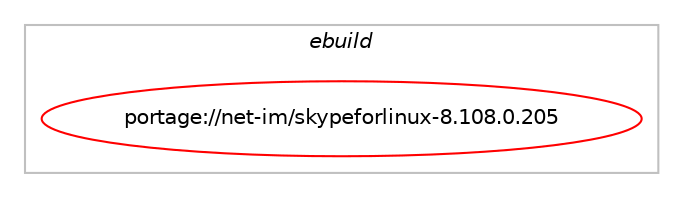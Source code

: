 digraph prolog {

# *************
# Graph options
# *************

newrank=true;
concentrate=true;
compound=true;
graph [rankdir=LR,fontname=Helvetica,fontsize=10,ranksep=1.5];#, ranksep=2.5, nodesep=0.2];
edge  [arrowhead=vee];
node  [fontname=Helvetica,fontsize=10];

# **********
# The ebuild
# **********

subgraph cluster_leftcol {
color=gray;
label=<<i>ebuild</i>>;
id [label="portage://net-im/skypeforlinux-8.108.0.205", color=red, width=4, href="../net-im/skypeforlinux-8.108.0.205.svg"];
}

# ****************
# The dependencies
# ****************

subgraph cluster_midcol {
color=gray;
label=<<i>dependencies</i>>;
subgraph cluster_compile {
fillcolor="#eeeeee";
style=filled;
label=<<i>compile</i>>;
}
subgraph cluster_compileandrun {
fillcolor="#eeeeee";
style=filled;
label=<<i>compile and run</i>>;
}
subgraph cluster_run {
fillcolor="#eeeeee";
style=filled;
label=<<i>run</i>>;
# *** BEGIN UNKNOWN DEPENDENCY TYPE (TODO) ***
# id -> equal(use_conditional_group(positive,selinux,portage://net-im/skypeforlinux-8.108.0.205,[package_dependency(portage://net-im/skypeforlinux-8.108.0.205,run,no,sec-policy,selinux-skype,none,[,,],[],[])]))
# *** END UNKNOWN DEPENDENCY TYPE (TODO) ***

# *** BEGIN UNKNOWN DEPENDENCY TYPE (TODO) ***
# id -> equal(package_dependency(portage://net-im/skypeforlinux-8.108.0.205,run,no,app-accessibility,at-spi2-core,none,[,,],[slot(2)],[use(optenable(abi_x86_64),negative)]))
# *** END UNKNOWN DEPENDENCY TYPE (TODO) ***

# *** BEGIN UNKNOWN DEPENDENCY TYPE (TODO) ***
# id -> equal(package_dependency(portage://net-im/skypeforlinux-8.108.0.205,run,no,app-crypt,libsecret,none,[,,],[],[use(optenable(abi_x86_64),negative)]))
# *** END UNKNOWN DEPENDENCY TYPE (TODO) ***

# *** BEGIN UNKNOWN DEPENDENCY TYPE (TODO) ***
# id -> equal(package_dependency(portage://net-im/skypeforlinux-8.108.0.205,run,no,dev-libs,expat,none,[,,],[],[use(optenable(abi_x86_64),negative)]))
# *** END UNKNOWN DEPENDENCY TYPE (TODO) ***

# *** BEGIN UNKNOWN DEPENDENCY TYPE (TODO) ***
# id -> equal(package_dependency(portage://net-im/skypeforlinux-8.108.0.205,run,no,dev-libs,glib,none,[,,],[slot(2)],[use(optenable(abi_x86_64),negative)]))
# *** END UNKNOWN DEPENDENCY TYPE (TODO) ***

# *** BEGIN UNKNOWN DEPENDENCY TYPE (TODO) ***
# id -> equal(package_dependency(portage://net-im/skypeforlinux-8.108.0.205,run,no,dev-libs,nspr,none,[,,],[],[use(optenable(abi_x86_64),negative)]))
# *** END UNKNOWN DEPENDENCY TYPE (TODO) ***

# *** BEGIN UNKNOWN DEPENDENCY TYPE (TODO) ***
# id -> equal(package_dependency(portage://net-im/skypeforlinux-8.108.0.205,run,no,dev-libs,nss,none,[,,],[],[use(optenable(abi_x86_64),negative)]))
# *** END UNKNOWN DEPENDENCY TYPE (TODO) ***

# *** BEGIN UNKNOWN DEPENDENCY TYPE (TODO) ***
# id -> equal(package_dependency(portage://net-im/skypeforlinux-8.108.0.205,run,no,media-libs,alsa-lib,none,[,,],[],[use(optenable(abi_x86_64),negative)]))
# *** END UNKNOWN DEPENDENCY TYPE (TODO) ***

# *** BEGIN UNKNOWN DEPENDENCY TYPE (TODO) ***
# id -> equal(package_dependency(portage://net-im/skypeforlinux-8.108.0.205,run,no,media-libs,fontconfig,none,[,,],[slot(1.0)],[use(optenable(abi_x86_64),negative)]))
# *** END UNKNOWN DEPENDENCY TYPE (TODO) ***

# *** BEGIN UNKNOWN DEPENDENCY TYPE (TODO) ***
# id -> equal(package_dependency(portage://net-im/skypeforlinux-8.108.0.205,run,no,media-libs,freetype,none,[,,],[slot(2)],[use(optenable(abi_x86_64),negative)]))
# *** END UNKNOWN DEPENDENCY TYPE (TODO) ***

# *** BEGIN UNKNOWN DEPENDENCY TYPE (TODO) ***
# id -> equal(package_dependency(portage://net-im/skypeforlinux-8.108.0.205,run,no,media-libs,libv4l,none,[,,],[],[use(optenable(abi_x86_64),negative)]))
# *** END UNKNOWN DEPENDENCY TYPE (TODO) ***

# *** BEGIN UNKNOWN DEPENDENCY TYPE (TODO) ***
# id -> equal(package_dependency(portage://net-im/skypeforlinux-8.108.0.205,run,no,net-print,cups,none,[,,],[],[use(optenable(abi_x86_64),negative)]))
# *** END UNKNOWN DEPENDENCY TYPE (TODO) ***

# *** BEGIN UNKNOWN DEPENDENCY TYPE (TODO) ***
# id -> equal(package_dependency(portage://net-im/skypeforlinux-8.108.0.205,run,no,sys-apps,dbus,none,[,,],[],[use(optenable(abi_x86_64),negative)]))
# *** END UNKNOWN DEPENDENCY TYPE (TODO) ***

# *** BEGIN UNKNOWN DEPENDENCY TYPE (TODO) ***
# id -> equal(package_dependency(portage://net-im/skypeforlinux-8.108.0.205,run,no,sys-devel,gcc,none,[,,],[],[use(enable(cxx),none)]))
# *** END UNKNOWN DEPENDENCY TYPE (TODO) ***

# *** BEGIN UNKNOWN DEPENDENCY TYPE (TODO) ***
# id -> equal(package_dependency(portage://net-im/skypeforlinux-8.108.0.205,run,no,sys-libs,glibc,none,[,,],[],[]))
# *** END UNKNOWN DEPENDENCY TYPE (TODO) ***

# *** BEGIN UNKNOWN DEPENDENCY TYPE (TODO) ***
# id -> equal(package_dependency(portage://net-im/skypeforlinux-8.108.0.205,run,no,virtual,ttf-fonts,none,[,,],[],[]))
# *** END UNKNOWN DEPENDENCY TYPE (TODO) ***

# *** BEGIN UNKNOWN DEPENDENCY TYPE (TODO) ***
# id -> equal(package_dependency(portage://net-im/skypeforlinux-8.108.0.205,run,no,x11-libs,cairo,none,[,,],[],[use(optenable(abi_x86_64),negative)]))
# *** END UNKNOWN DEPENDENCY TYPE (TODO) ***

# *** BEGIN UNKNOWN DEPENDENCY TYPE (TODO) ***
# id -> equal(package_dependency(portage://net-im/skypeforlinux-8.108.0.205,run,no,x11-libs,gdk-pixbuf,none,[,,],[slot(2)],[use(optenable(abi_x86_64),negative)]))
# *** END UNKNOWN DEPENDENCY TYPE (TODO) ***

# *** BEGIN UNKNOWN DEPENDENCY TYPE (TODO) ***
# id -> equal(package_dependency(portage://net-im/skypeforlinux-8.108.0.205,run,no,x11-libs,gtk+,none,[,,],[slot(3)],[use(optenable(abi_x86_64),negative)]))
# *** END UNKNOWN DEPENDENCY TYPE (TODO) ***

# *** BEGIN UNKNOWN DEPENDENCY TYPE (TODO) ***
# id -> equal(package_dependency(portage://net-im/skypeforlinux-8.108.0.205,run,no,x11-libs,libX11,none,[,,],[],[use(optenable(abi_x86_64),negative)]))
# *** END UNKNOWN DEPENDENCY TYPE (TODO) ***

# *** BEGIN UNKNOWN DEPENDENCY TYPE (TODO) ***
# id -> equal(package_dependency(portage://net-im/skypeforlinux-8.108.0.205,run,no,x11-libs,libXScrnSaver,none,[,,],[],[use(optenable(abi_x86_64),negative)]))
# *** END UNKNOWN DEPENDENCY TYPE (TODO) ***

# *** BEGIN UNKNOWN DEPENDENCY TYPE (TODO) ***
# id -> equal(package_dependency(portage://net-im/skypeforlinux-8.108.0.205,run,no,x11-libs,libXcomposite,none,[,,],[],[use(optenable(abi_x86_64),negative)]))
# *** END UNKNOWN DEPENDENCY TYPE (TODO) ***

# *** BEGIN UNKNOWN DEPENDENCY TYPE (TODO) ***
# id -> equal(package_dependency(portage://net-im/skypeforlinux-8.108.0.205,run,no,x11-libs,libXcursor,none,[,,],[],[use(optenable(abi_x86_64),negative)]))
# *** END UNKNOWN DEPENDENCY TYPE (TODO) ***

# *** BEGIN UNKNOWN DEPENDENCY TYPE (TODO) ***
# id -> equal(package_dependency(portage://net-im/skypeforlinux-8.108.0.205,run,no,x11-libs,libXdamage,none,[,,],[],[use(optenable(abi_x86_64),negative)]))
# *** END UNKNOWN DEPENDENCY TYPE (TODO) ***

# *** BEGIN UNKNOWN DEPENDENCY TYPE (TODO) ***
# id -> equal(package_dependency(portage://net-im/skypeforlinux-8.108.0.205,run,no,x11-libs,libXext,none,[,,],[],[use(optenable(abi_x86_64),negative)]))
# *** END UNKNOWN DEPENDENCY TYPE (TODO) ***

# *** BEGIN UNKNOWN DEPENDENCY TYPE (TODO) ***
# id -> equal(package_dependency(portage://net-im/skypeforlinux-8.108.0.205,run,no,x11-libs,libXfixes,none,[,,],[],[use(optenable(abi_x86_64),negative)]))
# *** END UNKNOWN DEPENDENCY TYPE (TODO) ***

# *** BEGIN UNKNOWN DEPENDENCY TYPE (TODO) ***
# id -> equal(package_dependency(portage://net-im/skypeforlinux-8.108.0.205,run,no,x11-libs,libXi,none,[,,],[],[use(optenable(abi_x86_64),negative)]))
# *** END UNKNOWN DEPENDENCY TYPE (TODO) ***

# *** BEGIN UNKNOWN DEPENDENCY TYPE (TODO) ***
# id -> equal(package_dependency(portage://net-im/skypeforlinux-8.108.0.205,run,no,x11-libs,libXrandr,none,[,,],[],[use(optenable(abi_x86_64),negative)]))
# *** END UNKNOWN DEPENDENCY TYPE (TODO) ***

# *** BEGIN UNKNOWN DEPENDENCY TYPE (TODO) ***
# id -> equal(package_dependency(portage://net-im/skypeforlinux-8.108.0.205,run,no,x11-libs,libXrender,none,[,,],[],[use(optenable(abi_x86_64),negative)]))
# *** END UNKNOWN DEPENDENCY TYPE (TODO) ***

# *** BEGIN UNKNOWN DEPENDENCY TYPE (TODO) ***
# id -> equal(package_dependency(portage://net-im/skypeforlinux-8.108.0.205,run,no,x11-libs,libXtst,none,[,,],[],[use(optenable(abi_x86_64),negative)]))
# *** END UNKNOWN DEPENDENCY TYPE (TODO) ***

# *** BEGIN UNKNOWN DEPENDENCY TYPE (TODO) ***
# id -> equal(package_dependency(portage://net-im/skypeforlinux-8.108.0.205,run,no,x11-libs,libxcb,none,[,,],[],[use(optenable(abi_x86_64),negative)]))
# *** END UNKNOWN DEPENDENCY TYPE (TODO) ***

# *** BEGIN UNKNOWN DEPENDENCY TYPE (TODO) ***
# id -> equal(package_dependency(portage://net-im/skypeforlinux-8.108.0.205,run,no,x11-libs,libxkbcommon,none,[,,],[],[use(optenable(abi_x86_64),negative)]))
# *** END UNKNOWN DEPENDENCY TYPE (TODO) ***

# *** BEGIN UNKNOWN DEPENDENCY TYPE (TODO) ***
# id -> equal(package_dependency(portage://net-im/skypeforlinux-8.108.0.205,run,no,x11-libs,libxkbfile,none,[,,],[],[use(optenable(abi_x86_64),negative)]))
# *** END UNKNOWN DEPENDENCY TYPE (TODO) ***

# *** BEGIN UNKNOWN DEPENDENCY TYPE (TODO) ***
# id -> equal(package_dependency(portage://net-im/skypeforlinux-8.108.0.205,run,no,x11-libs,pango,none,[,,],[],[use(optenable(abi_x86_64),negative)]))
# *** END UNKNOWN DEPENDENCY TYPE (TODO) ***

}
}

# **************
# The candidates
# **************

subgraph cluster_choices {
rank=same;
color=gray;
label=<<i>candidates</i>>;

}

}
